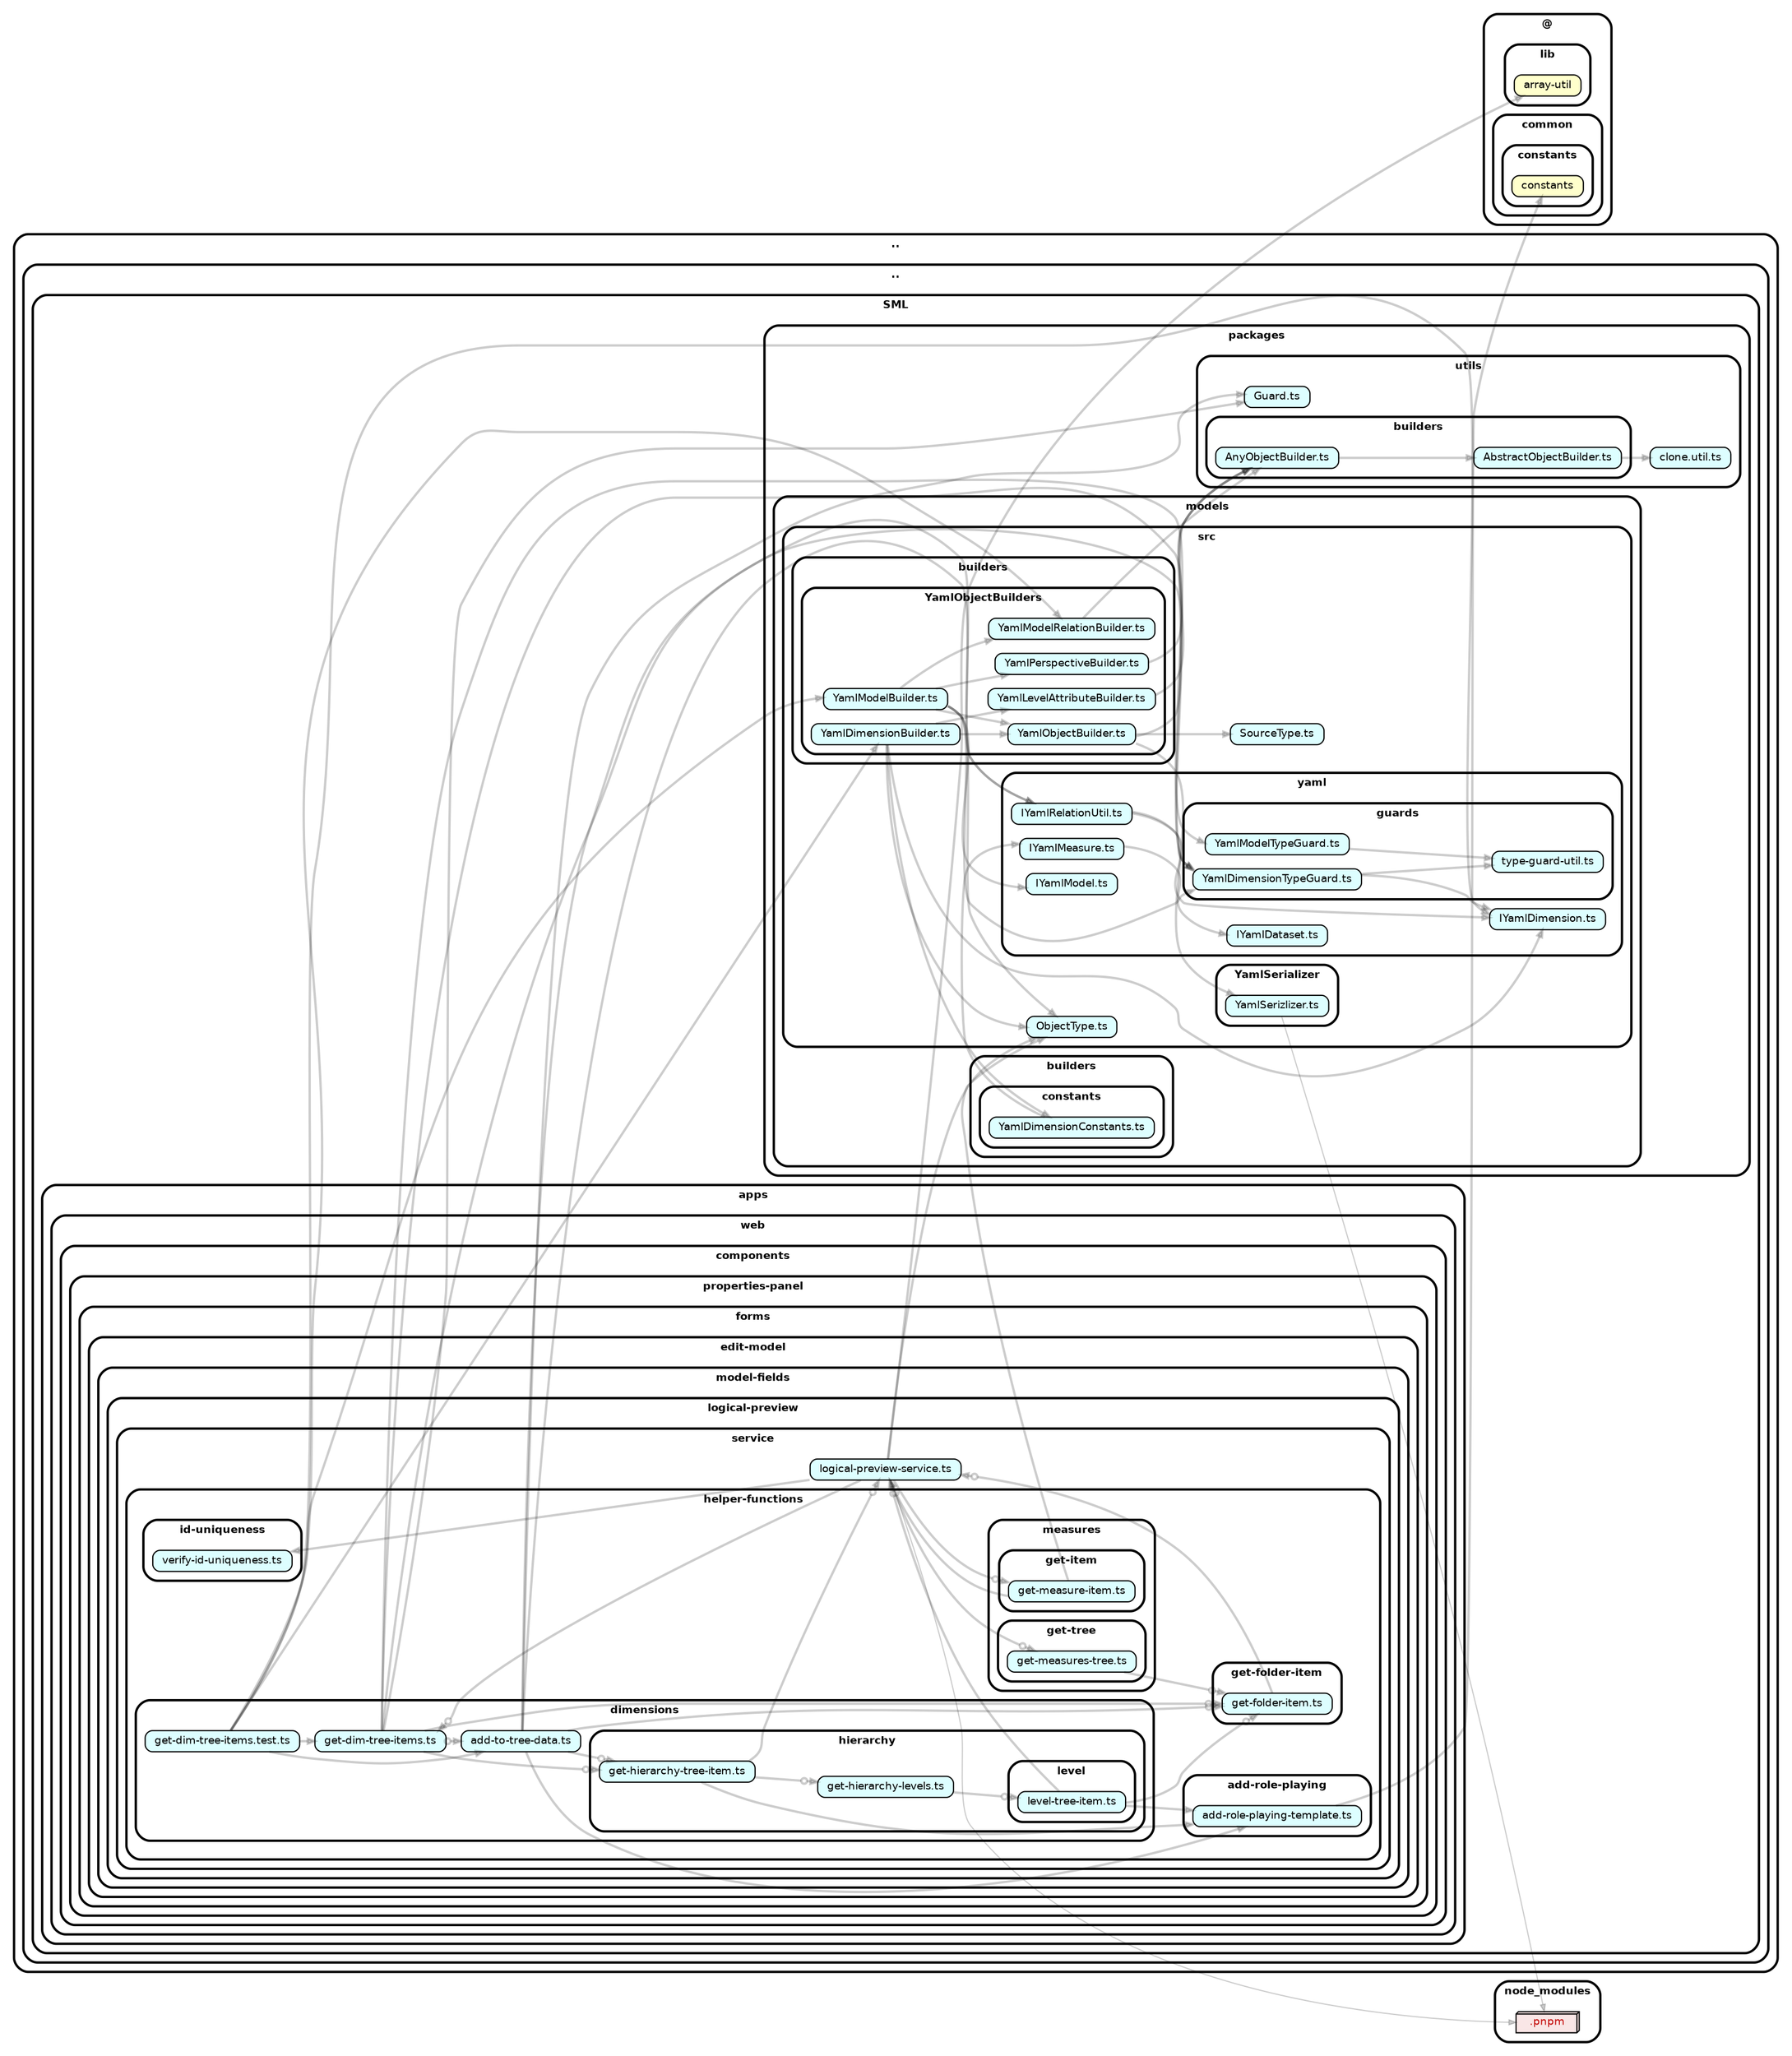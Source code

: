 strict digraph "dependency-cruiser output"{
    rankdir="LR" splines="true" overlap="false" nodesep="0.16" ranksep="0.18" fontname="Helvetica-bold" fontsize="9" style="rounded,bold,filled" fillcolor="#ffffff" compound="true"
    node [shape="box" style="rounded, filled" height="0.2" color="black" fillcolor="#ffffcc" fontcolor="black" fontname="Helvetica" fontsize="9"]
    edge [arrowhead="normal" arrowsize="0.6" penwidth="2.0" color="#00000033" fontname="Helvetica" fontsize="9"]

    subgraph "cluster_.." {label=".." subgraph "cluster_../.." {label=".." subgraph "cluster_../../SML" {label="SML" subgraph "cluster_../../SML/apps" {label="apps" subgraph "cluster_../../SML/apps/web" {label="web" subgraph "cluster_../../SML/apps/web/components" {label="components" subgraph "cluster_../../SML/apps/web/components/properties-panel" {label="properties-panel" subgraph "cluster_../../SML/apps/web/components/properties-panel/forms" {label="forms" subgraph "cluster_../../SML/apps/web/components/properties-panel/forms/edit-model" {label="edit-model" subgraph "cluster_../../SML/apps/web/components/properties-panel/forms/edit-model/model-fields" {label="model-fields" subgraph "cluster_../../SML/apps/web/components/properties-panel/forms/edit-model/model-fields/logical-preview" {label="logical-preview" subgraph "cluster_../../SML/apps/web/components/properties-panel/forms/edit-model/model-fields/logical-preview/service" {label="service" subgraph "cluster_../../SML/apps/web/components/properties-panel/forms/edit-model/model-fields/logical-preview/service/helper-functions" {label="helper-functions" subgraph "cluster_../../SML/apps/web/components/properties-panel/forms/edit-model/model-fields/logical-preview/service/helper-functions/add-role-playing" {label="add-role-playing" "../../SML/apps/web/components/properties-panel/forms/edit-model/model-fields/logical-preview/service/helper-functions/add-role-playing/add-role-playing-template.ts" [label=<add-role-playing-template.ts> tooltip="add-role-playing-template.ts" URL="../../SML/apps/web/components/properties-panel/forms/edit-model/model-fields/logical-preview/service/helper-functions/add-role-playing/add-role-playing-template.ts" fillcolor="#ddfeff"] } } } } } } } } } } } } } }
    "../../SML/apps/web/components/properties-panel/forms/edit-model/model-fields/logical-preview/service/helper-functions/add-role-playing/add-role-playing-template.ts" -> "@/common/constants/constants"
    subgraph "cluster_.." {label=".." subgraph "cluster_../.." {label=".." subgraph "cluster_../../SML" {label="SML" subgraph "cluster_../../SML/apps" {label="apps" subgraph "cluster_../../SML/apps/web" {label="web" subgraph "cluster_../../SML/apps/web/components" {label="components" subgraph "cluster_../../SML/apps/web/components/properties-panel" {label="properties-panel" subgraph "cluster_../../SML/apps/web/components/properties-panel/forms" {label="forms" subgraph "cluster_../../SML/apps/web/components/properties-panel/forms/edit-model" {label="edit-model" subgraph "cluster_../../SML/apps/web/components/properties-panel/forms/edit-model/model-fields" {label="model-fields" subgraph "cluster_../../SML/apps/web/components/properties-panel/forms/edit-model/model-fields/logical-preview" {label="logical-preview" subgraph "cluster_../../SML/apps/web/components/properties-panel/forms/edit-model/model-fields/logical-preview/service" {label="service" subgraph "cluster_../../SML/apps/web/components/properties-panel/forms/edit-model/model-fields/logical-preview/service/helper-functions" {label="helper-functions" subgraph "cluster_../../SML/apps/web/components/properties-panel/forms/edit-model/model-fields/logical-preview/service/helper-functions/dimensions" {label="dimensions" "../../SML/apps/web/components/properties-panel/forms/edit-model/model-fields/logical-preview/service/helper-functions/dimensions/add-to-tree-data.ts" [label=<add-to-tree-data.ts> tooltip="add-to-tree-data.ts" URL="../../SML/apps/web/components/properties-panel/forms/edit-model/model-fields/logical-preview/service/helper-functions/dimensions/add-to-tree-data.ts" fillcolor="#ddfeff"] } } } } } } } } } } } } } }
    "../../SML/apps/web/components/properties-panel/forms/edit-model/model-fields/logical-preview/service/helper-functions/dimensions/add-to-tree-data.ts" -> "../../SML/apps/web/components/properties-panel/forms/edit-model/model-fields/logical-preview/service/helper-functions/add-role-playing/add-role-playing-template.ts"
    "../../SML/apps/web/components/properties-panel/forms/edit-model/model-fields/logical-preview/service/helper-functions/dimensions/add-to-tree-data.ts" -> "../../SML/apps/web/components/properties-panel/forms/edit-model/model-fields/logical-preview/service/helper-functions/get-folder-item/get-folder-item.ts" [arrowhead="normalnoneodot"]
    "../../SML/apps/web/components/properties-panel/forms/edit-model/model-fields/logical-preview/service/helper-functions/dimensions/add-to-tree-data.ts" -> "../../SML/apps/web/components/properties-panel/forms/edit-model/model-fields/logical-preview/service/helper-functions/dimensions/hierarchy/get-hierarchy-tree-item.ts" [arrowhead="normalnoneodot"]
    "../../SML/apps/web/components/properties-panel/forms/edit-model/model-fields/logical-preview/service/helper-functions/dimensions/add-to-tree-data.ts" -> "../../SML/packages/models/src/yaml/guards/YamlDimensionTypeGuard.ts"
    "../../SML/apps/web/components/properties-panel/forms/edit-model/model-fields/logical-preview/service/helper-functions/dimensions/add-to-tree-data.ts" -> "../../SML/packages/models/src/yaml/IYamlRelationUtil.ts"
    "../../SML/apps/web/components/properties-panel/forms/edit-model/model-fields/logical-preview/service/helper-functions/dimensions/add-to-tree-data.ts" -> "../../SML/packages/utils/Guard.ts"
    subgraph "cluster_.." {label=".." subgraph "cluster_../.." {label=".." subgraph "cluster_../../SML" {label="SML" subgraph "cluster_../../SML/apps" {label="apps" subgraph "cluster_../../SML/apps/web" {label="web" subgraph "cluster_../../SML/apps/web/components" {label="components" subgraph "cluster_../../SML/apps/web/components/properties-panel" {label="properties-panel" subgraph "cluster_../../SML/apps/web/components/properties-panel/forms" {label="forms" subgraph "cluster_../../SML/apps/web/components/properties-panel/forms/edit-model" {label="edit-model" subgraph "cluster_../../SML/apps/web/components/properties-panel/forms/edit-model/model-fields" {label="model-fields" subgraph "cluster_../../SML/apps/web/components/properties-panel/forms/edit-model/model-fields/logical-preview" {label="logical-preview" subgraph "cluster_../../SML/apps/web/components/properties-panel/forms/edit-model/model-fields/logical-preview/service" {label="service" subgraph "cluster_../../SML/apps/web/components/properties-panel/forms/edit-model/model-fields/logical-preview/service/helper-functions" {label="helper-functions" subgraph "cluster_../../SML/apps/web/components/properties-panel/forms/edit-model/model-fields/logical-preview/service/helper-functions/dimensions" {label="dimensions" "../../SML/apps/web/components/properties-panel/forms/edit-model/model-fields/logical-preview/service/helper-functions/dimensions/get-dim-tree-items.test.ts" [label=<get-dim-tree-items.test.ts> tooltip="get-dim-tree-items.test.ts" URL="../../SML/apps/web/components/properties-panel/forms/edit-model/model-fields/logical-preview/service/helper-functions/dimensions/get-dim-tree-items.test.ts" fillcolor="#ddfeff"] } } } } } } } } } } } } } }
    "../../SML/apps/web/components/properties-panel/forms/edit-model/model-fields/logical-preview/service/helper-functions/dimensions/get-dim-tree-items.test.ts" -> "../../SML/apps/web/components/properties-panel/forms/edit-model/model-fields/logical-preview/service/helper-functions/dimensions/add-to-tree-data.ts"
    "../../SML/apps/web/components/properties-panel/forms/edit-model/model-fields/logical-preview/service/helper-functions/dimensions/get-dim-tree-items.test.ts" -> "../../SML/apps/web/components/properties-panel/forms/edit-model/model-fields/logical-preview/service/helper-functions/dimensions/get-dim-tree-items.ts"
    "../../SML/apps/web/components/properties-panel/forms/edit-model/model-fields/logical-preview/service/helper-functions/dimensions/get-dim-tree-items.test.ts" -> "../../SML/packages/models/src/builders/YamlObjectBuilders/YamlDimensionBuilder.ts"
    "../../SML/apps/web/components/properties-panel/forms/edit-model/model-fields/logical-preview/service/helper-functions/dimensions/get-dim-tree-items.test.ts" -> "../../SML/packages/models/src/builders/YamlObjectBuilders/YamlModelBuilder.ts"
    "../../SML/apps/web/components/properties-panel/forms/edit-model/model-fields/logical-preview/service/helper-functions/dimensions/get-dim-tree-items.test.ts" -> "../../SML/packages/models/src/builders/YamlObjectBuilders/YamlModelRelationBuilder.ts"
    "../../SML/apps/web/components/properties-panel/forms/edit-model/model-fields/logical-preview/service/helper-functions/dimensions/get-dim-tree-items.test.ts" -> "../../SML/packages/models/src/yaml/IYamlDimension.ts"
    subgraph "cluster_.." {label=".." subgraph "cluster_../.." {label=".." subgraph "cluster_../../SML" {label="SML" subgraph "cluster_../../SML/apps" {label="apps" subgraph "cluster_../../SML/apps/web" {label="web" subgraph "cluster_../../SML/apps/web/components" {label="components" subgraph "cluster_../../SML/apps/web/components/properties-panel" {label="properties-panel" subgraph "cluster_../../SML/apps/web/components/properties-panel/forms" {label="forms" subgraph "cluster_../../SML/apps/web/components/properties-panel/forms/edit-model" {label="edit-model" subgraph "cluster_../../SML/apps/web/components/properties-panel/forms/edit-model/model-fields" {label="model-fields" subgraph "cluster_../../SML/apps/web/components/properties-panel/forms/edit-model/model-fields/logical-preview" {label="logical-preview" subgraph "cluster_../../SML/apps/web/components/properties-panel/forms/edit-model/model-fields/logical-preview/service" {label="service" subgraph "cluster_../../SML/apps/web/components/properties-panel/forms/edit-model/model-fields/logical-preview/service/helper-functions" {label="helper-functions" subgraph "cluster_../../SML/apps/web/components/properties-panel/forms/edit-model/model-fields/logical-preview/service/helper-functions/dimensions" {label="dimensions" "../../SML/apps/web/components/properties-panel/forms/edit-model/model-fields/logical-preview/service/helper-functions/dimensions/get-dim-tree-items.ts" [label=<get-dim-tree-items.ts> tooltip="get-dim-tree-items.ts" URL="../../SML/apps/web/components/properties-panel/forms/edit-model/model-fields/logical-preview/service/helper-functions/dimensions/get-dim-tree-items.ts" fillcolor="#ddfeff"] } } } } } } } } } } } } } }
    "../../SML/apps/web/components/properties-panel/forms/edit-model/model-fields/logical-preview/service/helper-functions/dimensions/get-dim-tree-items.ts" -> "../../SML/apps/web/components/properties-panel/forms/edit-model/model-fields/logical-preview/service/helper-functions/get-folder-item/get-folder-item.ts" [arrowhead="normalnoneodot"]
    "../../SML/apps/web/components/properties-panel/forms/edit-model/model-fields/logical-preview/service/helper-functions/dimensions/get-dim-tree-items.ts" -> "../../SML/apps/web/components/properties-panel/forms/edit-model/model-fields/logical-preview/service/helper-functions/dimensions/add-to-tree-data.ts" [arrowhead="normalnoneodot"]
    "../../SML/apps/web/components/properties-panel/forms/edit-model/model-fields/logical-preview/service/helper-functions/dimensions/get-dim-tree-items.ts" -> "../../SML/apps/web/components/properties-panel/forms/edit-model/model-fields/logical-preview/service/helper-functions/dimensions/hierarchy/get-hierarchy-tree-item.ts" [arrowhead="normalnoneodot"]
    "../../SML/apps/web/components/properties-panel/forms/edit-model/model-fields/logical-preview/service/helper-functions/dimensions/get-dim-tree-items.ts" -> "../../SML/packages/models/src/yaml/guards/YamlDimensionTypeGuard.ts"
    "../../SML/apps/web/components/properties-panel/forms/edit-model/model-fields/logical-preview/service/helper-functions/dimensions/get-dim-tree-items.ts" -> "../../SML/packages/models/src/yaml/guards/YamlModelTypeGuard.ts"
    "../../SML/apps/web/components/properties-panel/forms/edit-model/model-fields/logical-preview/service/helper-functions/dimensions/get-dim-tree-items.ts" -> "../../SML/packages/models/src/yaml/IYamlRelationUtil.ts"
    "../../SML/apps/web/components/properties-panel/forms/edit-model/model-fields/logical-preview/service/helper-functions/dimensions/get-dim-tree-items.ts" -> "../../SML/packages/utils/Guard.ts"
    subgraph "cluster_.." {label=".." subgraph "cluster_../.." {label=".." subgraph "cluster_../../SML" {label="SML" subgraph "cluster_../../SML/apps" {label="apps" subgraph "cluster_../../SML/apps/web" {label="web" subgraph "cluster_../../SML/apps/web/components" {label="components" subgraph "cluster_../../SML/apps/web/components/properties-panel" {label="properties-panel" subgraph "cluster_../../SML/apps/web/components/properties-panel/forms" {label="forms" subgraph "cluster_../../SML/apps/web/components/properties-panel/forms/edit-model" {label="edit-model" subgraph "cluster_../../SML/apps/web/components/properties-panel/forms/edit-model/model-fields" {label="model-fields" subgraph "cluster_../../SML/apps/web/components/properties-panel/forms/edit-model/model-fields/logical-preview" {label="logical-preview" subgraph "cluster_../../SML/apps/web/components/properties-panel/forms/edit-model/model-fields/logical-preview/service" {label="service" subgraph "cluster_../../SML/apps/web/components/properties-panel/forms/edit-model/model-fields/logical-preview/service/helper-functions" {label="helper-functions" subgraph "cluster_../../SML/apps/web/components/properties-panel/forms/edit-model/model-fields/logical-preview/service/helper-functions/dimensions" {label="dimensions" subgraph "cluster_../../SML/apps/web/components/properties-panel/forms/edit-model/model-fields/logical-preview/service/helper-functions/dimensions/hierarchy" {label="hierarchy" "../../SML/apps/web/components/properties-panel/forms/edit-model/model-fields/logical-preview/service/helper-functions/dimensions/hierarchy/get-hierarchy-levels.ts" [label=<get-hierarchy-levels.ts> tooltip="get-hierarchy-levels.ts" URL="../../SML/apps/web/components/properties-panel/forms/edit-model/model-fields/logical-preview/service/helper-functions/dimensions/hierarchy/get-hierarchy-levels.ts" fillcolor="#ddfeff"] } } } } } } } } } } } } } } }
    "../../SML/apps/web/components/properties-panel/forms/edit-model/model-fields/logical-preview/service/helper-functions/dimensions/hierarchy/get-hierarchy-levels.ts" -> "../../SML/apps/web/components/properties-panel/forms/edit-model/model-fields/logical-preview/service/helper-functions/dimensions/hierarchy/level/level-tree-item.ts" [arrowhead="normalnoneodot"]
    subgraph "cluster_.." {label=".." subgraph "cluster_../.." {label=".." subgraph "cluster_../../SML" {label="SML" subgraph "cluster_../../SML/apps" {label="apps" subgraph "cluster_../../SML/apps/web" {label="web" subgraph "cluster_../../SML/apps/web/components" {label="components" subgraph "cluster_../../SML/apps/web/components/properties-panel" {label="properties-panel" subgraph "cluster_../../SML/apps/web/components/properties-panel/forms" {label="forms" subgraph "cluster_../../SML/apps/web/components/properties-panel/forms/edit-model" {label="edit-model" subgraph "cluster_../../SML/apps/web/components/properties-panel/forms/edit-model/model-fields" {label="model-fields" subgraph "cluster_../../SML/apps/web/components/properties-panel/forms/edit-model/model-fields/logical-preview" {label="logical-preview" subgraph "cluster_../../SML/apps/web/components/properties-panel/forms/edit-model/model-fields/logical-preview/service" {label="service" subgraph "cluster_../../SML/apps/web/components/properties-panel/forms/edit-model/model-fields/logical-preview/service/helper-functions" {label="helper-functions" subgraph "cluster_../../SML/apps/web/components/properties-panel/forms/edit-model/model-fields/logical-preview/service/helper-functions/dimensions" {label="dimensions" subgraph "cluster_../../SML/apps/web/components/properties-panel/forms/edit-model/model-fields/logical-preview/service/helper-functions/dimensions/hierarchy" {label="hierarchy" "../../SML/apps/web/components/properties-panel/forms/edit-model/model-fields/logical-preview/service/helper-functions/dimensions/hierarchy/get-hierarchy-tree-item.ts" [label=<get-hierarchy-tree-item.ts> tooltip="get-hierarchy-tree-item.ts" URL="../../SML/apps/web/components/properties-panel/forms/edit-model/model-fields/logical-preview/service/helper-functions/dimensions/hierarchy/get-hierarchy-tree-item.ts" fillcolor="#ddfeff"] } } } } } } } } } } } } } } }
    "../../SML/apps/web/components/properties-panel/forms/edit-model/model-fields/logical-preview/service/helper-functions/dimensions/hierarchy/get-hierarchy-tree-item.ts" -> "../../SML/apps/web/components/properties-panel/forms/edit-model/model-fields/logical-preview/service/logical-preview-service.ts" [arrowhead="normalnoneodot"]
    "../../SML/apps/web/components/properties-panel/forms/edit-model/model-fields/logical-preview/service/helper-functions/dimensions/hierarchy/get-hierarchy-tree-item.ts" -> "../../SML/apps/web/components/properties-panel/forms/edit-model/model-fields/logical-preview/service/helper-functions/add-role-playing/add-role-playing-template.ts"
    "../../SML/apps/web/components/properties-panel/forms/edit-model/model-fields/logical-preview/service/helper-functions/dimensions/hierarchy/get-hierarchy-tree-item.ts" -> "../../SML/apps/web/components/properties-panel/forms/edit-model/model-fields/logical-preview/service/helper-functions/dimensions/hierarchy/get-hierarchy-levels.ts" [arrowhead="normalnoneodot"]
    subgraph "cluster_.." {label=".." subgraph "cluster_../.." {label=".." subgraph "cluster_../../SML" {label="SML" subgraph "cluster_../../SML/apps" {label="apps" subgraph "cluster_../../SML/apps/web" {label="web" subgraph "cluster_../../SML/apps/web/components" {label="components" subgraph "cluster_../../SML/apps/web/components/properties-panel" {label="properties-panel" subgraph "cluster_../../SML/apps/web/components/properties-panel/forms" {label="forms" subgraph "cluster_../../SML/apps/web/components/properties-panel/forms/edit-model" {label="edit-model" subgraph "cluster_../../SML/apps/web/components/properties-panel/forms/edit-model/model-fields" {label="model-fields" subgraph "cluster_../../SML/apps/web/components/properties-panel/forms/edit-model/model-fields/logical-preview" {label="logical-preview" subgraph "cluster_../../SML/apps/web/components/properties-panel/forms/edit-model/model-fields/logical-preview/service" {label="service" subgraph "cluster_../../SML/apps/web/components/properties-panel/forms/edit-model/model-fields/logical-preview/service/helper-functions" {label="helper-functions" subgraph "cluster_../../SML/apps/web/components/properties-panel/forms/edit-model/model-fields/logical-preview/service/helper-functions/dimensions" {label="dimensions" subgraph "cluster_../../SML/apps/web/components/properties-panel/forms/edit-model/model-fields/logical-preview/service/helper-functions/dimensions/hierarchy" {label="hierarchy" subgraph "cluster_../../SML/apps/web/components/properties-panel/forms/edit-model/model-fields/logical-preview/service/helper-functions/dimensions/hierarchy/level" {label="level" "../../SML/apps/web/components/properties-panel/forms/edit-model/model-fields/logical-preview/service/helper-functions/dimensions/hierarchy/level/level-tree-item.ts" [label=<level-tree-item.ts> tooltip="level-tree-item.ts" URL="../../SML/apps/web/components/properties-panel/forms/edit-model/model-fields/logical-preview/service/helper-functions/dimensions/hierarchy/level/level-tree-item.ts" fillcolor="#ddfeff"] } } } } } } } } } } } } } } } }
    "../../SML/apps/web/components/properties-panel/forms/edit-model/model-fields/logical-preview/service/helper-functions/dimensions/hierarchy/level/level-tree-item.ts" -> "../../SML/apps/web/components/properties-panel/forms/edit-model/model-fields/logical-preview/service/logical-preview-service.ts" [arrowhead="normalnoneodot"]
    "../../SML/apps/web/components/properties-panel/forms/edit-model/model-fields/logical-preview/service/helper-functions/dimensions/hierarchy/level/level-tree-item.ts" -> "../../SML/apps/web/components/properties-panel/forms/edit-model/model-fields/logical-preview/service/helper-functions/add-role-playing/add-role-playing-template.ts"
    "../../SML/apps/web/components/properties-panel/forms/edit-model/model-fields/logical-preview/service/helper-functions/dimensions/hierarchy/level/level-tree-item.ts" -> "../../SML/apps/web/components/properties-panel/forms/edit-model/model-fields/logical-preview/service/helper-functions/get-folder-item/get-folder-item.ts" [arrowhead="normalnoneodot"]
    subgraph "cluster_.." {label=".." subgraph "cluster_../.." {label=".." subgraph "cluster_../../SML" {label="SML" subgraph "cluster_../../SML/apps" {label="apps" subgraph "cluster_../../SML/apps/web" {label="web" subgraph "cluster_../../SML/apps/web/components" {label="components" subgraph "cluster_../../SML/apps/web/components/properties-panel" {label="properties-panel" subgraph "cluster_../../SML/apps/web/components/properties-panel/forms" {label="forms" subgraph "cluster_../../SML/apps/web/components/properties-panel/forms/edit-model" {label="edit-model" subgraph "cluster_../../SML/apps/web/components/properties-panel/forms/edit-model/model-fields" {label="model-fields" subgraph "cluster_../../SML/apps/web/components/properties-panel/forms/edit-model/model-fields/logical-preview" {label="logical-preview" subgraph "cluster_../../SML/apps/web/components/properties-panel/forms/edit-model/model-fields/logical-preview/service" {label="service" subgraph "cluster_../../SML/apps/web/components/properties-panel/forms/edit-model/model-fields/logical-preview/service/helper-functions" {label="helper-functions" subgraph "cluster_../../SML/apps/web/components/properties-panel/forms/edit-model/model-fields/logical-preview/service/helper-functions/get-folder-item" {label="get-folder-item" "../../SML/apps/web/components/properties-panel/forms/edit-model/model-fields/logical-preview/service/helper-functions/get-folder-item/get-folder-item.ts" [label=<get-folder-item.ts> tooltip="get-folder-item.ts" URL="../../SML/apps/web/components/properties-panel/forms/edit-model/model-fields/logical-preview/service/helper-functions/get-folder-item/get-folder-item.ts" fillcolor="#ddfeff"] } } } } } } } } } } } } } }
    "../../SML/apps/web/components/properties-panel/forms/edit-model/model-fields/logical-preview/service/helper-functions/get-folder-item/get-folder-item.ts" -> "../../SML/apps/web/components/properties-panel/forms/edit-model/model-fields/logical-preview/service/logical-preview-service.ts" [arrowhead="normalnoneodot"]
    subgraph "cluster_.." {label=".." subgraph "cluster_../.." {label=".." subgraph "cluster_../../SML" {label="SML" subgraph "cluster_../../SML/apps" {label="apps" subgraph "cluster_../../SML/apps/web" {label="web" subgraph "cluster_../../SML/apps/web/components" {label="components" subgraph "cluster_../../SML/apps/web/components/properties-panel" {label="properties-panel" subgraph "cluster_../../SML/apps/web/components/properties-panel/forms" {label="forms" subgraph "cluster_../../SML/apps/web/components/properties-panel/forms/edit-model" {label="edit-model" subgraph "cluster_../../SML/apps/web/components/properties-panel/forms/edit-model/model-fields" {label="model-fields" subgraph "cluster_../../SML/apps/web/components/properties-panel/forms/edit-model/model-fields/logical-preview" {label="logical-preview" subgraph "cluster_../../SML/apps/web/components/properties-panel/forms/edit-model/model-fields/logical-preview/service" {label="service" subgraph "cluster_../../SML/apps/web/components/properties-panel/forms/edit-model/model-fields/logical-preview/service/helper-functions" {label="helper-functions" subgraph "cluster_../../SML/apps/web/components/properties-panel/forms/edit-model/model-fields/logical-preview/service/helper-functions/id-uniqueness" {label="id-uniqueness" "../../SML/apps/web/components/properties-panel/forms/edit-model/model-fields/logical-preview/service/helper-functions/id-uniqueness/verify-id-uniqueness.ts" [label=<verify-id-uniqueness.ts> tooltip="verify-id-uniqueness.ts" URL="../../SML/apps/web/components/properties-panel/forms/edit-model/model-fields/logical-preview/service/helper-functions/id-uniqueness/verify-id-uniqueness.ts" fillcolor="#ddfeff"] } } } } } } } } } } } } } }
    subgraph "cluster_.." {label=".." subgraph "cluster_../.." {label=".." subgraph "cluster_../../SML" {label="SML" subgraph "cluster_../../SML/apps" {label="apps" subgraph "cluster_../../SML/apps/web" {label="web" subgraph "cluster_../../SML/apps/web/components" {label="components" subgraph "cluster_../../SML/apps/web/components/properties-panel" {label="properties-panel" subgraph "cluster_../../SML/apps/web/components/properties-panel/forms" {label="forms" subgraph "cluster_../../SML/apps/web/components/properties-panel/forms/edit-model" {label="edit-model" subgraph "cluster_../../SML/apps/web/components/properties-panel/forms/edit-model/model-fields" {label="model-fields" subgraph "cluster_../../SML/apps/web/components/properties-panel/forms/edit-model/model-fields/logical-preview" {label="logical-preview" subgraph "cluster_../../SML/apps/web/components/properties-panel/forms/edit-model/model-fields/logical-preview/service" {label="service" subgraph "cluster_../../SML/apps/web/components/properties-panel/forms/edit-model/model-fields/logical-preview/service/helper-functions" {label="helper-functions" subgraph "cluster_../../SML/apps/web/components/properties-panel/forms/edit-model/model-fields/logical-preview/service/helper-functions/measures" {label="measures" subgraph "cluster_../../SML/apps/web/components/properties-panel/forms/edit-model/model-fields/logical-preview/service/helper-functions/measures/get-item" {label="get-item" "../../SML/apps/web/components/properties-panel/forms/edit-model/model-fields/logical-preview/service/helper-functions/measures/get-item/get-measure-item.ts" [label=<get-measure-item.ts> tooltip="get-measure-item.ts" URL="../../SML/apps/web/components/properties-panel/forms/edit-model/model-fields/logical-preview/service/helper-functions/measures/get-item/get-measure-item.ts" fillcolor="#ddfeff"] } } } } } } } } } } } } } } }
    "../../SML/apps/web/components/properties-panel/forms/edit-model/model-fields/logical-preview/service/helper-functions/measures/get-item/get-measure-item.ts" -> "../../SML/apps/web/components/properties-panel/forms/edit-model/model-fields/logical-preview/service/logical-preview-service.ts" [arrowhead="normalnoneodot"]
    "../../SML/apps/web/components/properties-panel/forms/edit-model/model-fields/logical-preview/service/helper-functions/measures/get-item/get-measure-item.ts" -> "../../SML/packages/models/src/ObjectType.ts"
    subgraph "cluster_.." {label=".." subgraph "cluster_../.." {label=".." subgraph "cluster_../../SML" {label="SML" subgraph "cluster_../../SML/apps" {label="apps" subgraph "cluster_../../SML/apps/web" {label="web" subgraph "cluster_../../SML/apps/web/components" {label="components" subgraph "cluster_../../SML/apps/web/components/properties-panel" {label="properties-panel" subgraph "cluster_../../SML/apps/web/components/properties-panel/forms" {label="forms" subgraph "cluster_../../SML/apps/web/components/properties-panel/forms/edit-model" {label="edit-model" subgraph "cluster_../../SML/apps/web/components/properties-panel/forms/edit-model/model-fields" {label="model-fields" subgraph "cluster_../../SML/apps/web/components/properties-panel/forms/edit-model/model-fields/logical-preview" {label="logical-preview" subgraph "cluster_../../SML/apps/web/components/properties-panel/forms/edit-model/model-fields/logical-preview/service" {label="service" subgraph "cluster_../../SML/apps/web/components/properties-panel/forms/edit-model/model-fields/logical-preview/service/helper-functions" {label="helper-functions" subgraph "cluster_../../SML/apps/web/components/properties-panel/forms/edit-model/model-fields/logical-preview/service/helper-functions/measures" {label="measures" subgraph "cluster_../../SML/apps/web/components/properties-panel/forms/edit-model/model-fields/logical-preview/service/helper-functions/measures/get-tree" {label="get-tree" "../../SML/apps/web/components/properties-panel/forms/edit-model/model-fields/logical-preview/service/helper-functions/measures/get-tree/get-measures-tree.ts" [label=<get-measures-tree.ts> tooltip="get-measures-tree.ts" URL="../../SML/apps/web/components/properties-panel/forms/edit-model/model-fields/logical-preview/service/helper-functions/measures/get-tree/get-measures-tree.ts" fillcolor="#ddfeff"] } } } } } } } } } } } } } } }
    "../../SML/apps/web/components/properties-panel/forms/edit-model/model-fields/logical-preview/service/helper-functions/measures/get-tree/get-measures-tree.ts" -> "../../SML/apps/web/components/properties-panel/forms/edit-model/model-fields/logical-preview/service/helper-functions/get-folder-item/get-folder-item.ts" [arrowhead="normalnoneodot"]
    subgraph "cluster_.." {label=".." subgraph "cluster_../.." {label=".." subgraph "cluster_../../SML" {label="SML" subgraph "cluster_../../SML/apps" {label="apps" subgraph "cluster_../../SML/apps/web" {label="web" subgraph "cluster_../../SML/apps/web/components" {label="components" subgraph "cluster_../../SML/apps/web/components/properties-panel" {label="properties-panel" subgraph "cluster_../../SML/apps/web/components/properties-panel/forms" {label="forms" subgraph "cluster_../../SML/apps/web/components/properties-panel/forms/edit-model" {label="edit-model" subgraph "cluster_../../SML/apps/web/components/properties-panel/forms/edit-model/model-fields" {label="model-fields" subgraph "cluster_../../SML/apps/web/components/properties-panel/forms/edit-model/model-fields/logical-preview" {label="logical-preview" subgraph "cluster_../../SML/apps/web/components/properties-panel/forms/edit-model/model-fields/logical-preview/service" {label="service" "../../SML/apps/web/components/properties-panel/forms/edit-model/model-fields/logical-preview/service/logical-preview-service.ts" [label=<logical-preview-service.ts> tooltip="logical-preview-service.ts" URL="../../SML/apps/web/components/properties-panel/forms/edit-model/model-fields/logical-preview/service/logical-preview-service.ts" fillcolor="#ddfeff"] } } } } } } } } } } } }
    "../../SML/apps/web/components/properties-panel/forms/edit-model/model-fields/logical-preview/service/logical-preview-service.ts" -> "../../SML/apps/web/components/properties-panel/forms/edit-model/model-fields/logical-preview/service/helper-functions/dimensions/get-dim-tree-items.ts" [arrowhead="normalnoneodot"]
    "../../SML/apps/web/components/properties-panel/forms/edit-model/model-fields/logical-preview/service/logical-preview-service.ts" -> "../../SML/apps/web/components/properties-panel/forms/edit-model/model-fields/logical-preview/service/helper-functions/id-uniqueness/verify-id-uniqueness.ts"
    "../../SML/apps/web/components/properties-panel/forms/edit-model/model-fields/logical-preview/service/logical-preview-service.ts" -> "../../SML/apps/web/components/properties-panel/forms/edit-model/model-fields/logical-preview/service/helper-functions/measures/get-item/get-measure-item.ts" [arrowhead="normalnoneodot"]
    "../../SML/apps/web/components/properties-panel/forms/edit-model/model-fields/logical-preview/service/logical-preview-service.ts" -> "../../SML/apps/web/components/properties-panel/forms/edit-model/model-fields/logical-preview/service/helper-functions/measures/get-tree/get-measures-tree.ts" [arrowhead="normalnoneodot"]
    "../../SML/apps/web/components/properties-panel/forms/edit-model/model-fields/logical-preview/service/logical-preview-service.ts" -> "@/lib/array-util"
    "../../SML/apps/web/components/properties-panel/forms/edit-model/model-fields/logical-preview/service/logical-preview-service.ts" -> "node_modules/.pnpm" [penwidth="1.0"]
    "../../SML/apps/web/components/properties-panel/forms/edit-model/model-fields/logical-preview/service/logical-preview-service.ts" -> "../../SML/packages/models/src/ObjectType.ts"
    subgraph "cluster_.." {label=".." subgraph "cluster_../.." {label=".." subgraph "cluster_../../SML" {label="SML" subgraph "cluster_../../SML/packages" {label="packages" subgraph "cluster_../../SML/packages/models" {label="models" subgraph "cluster_../../SML/packages/models/builders" {label="builders" subgraph "cluster_../../SML/packages/models/builders/constants" {label="constants" "../../SML/packages/models/builders/constants/YamlDimensionConstants.ts" [label=<YamlDimensionConstants.ts> tooltip="YamlDimensionConstants.ts" URL="../../SML/packages/models/builders/constants/YamlDimensionConstants.ts" fillcolor="#ddfeff"] } } } } } } }
    "../../SML/packages/models/builders/constants/YamlDimensionConstants.ts" -> "../../SML/packages/models/src/yaml/IYamlMeasure.ts"
    subgraph "cluster_.." {label=".." subgraph "cluster_../.." {label=".." subgraph "cluster_../../SML" {label="SML" subgraph "cluster_../../SML/packages" {label="packages" subgraph "cluster_../../SML/packages/models" {label="models" subgraph "cluster_../../SML/packages/models/src" {label="src" "../../SML/packages/models/src/ObjectType.ts" [label=<ObjectType.ts> tooltip="ObjectType.ts" URL="../../SML/packages/models/src/ObjectType.ts" fillcolor="#ddfeff"] } } } } } }
    subgraph "cluster_.." {label=".." subgraph "cluster_../.." {label=".." subgraph "cluster_../../SML" {label="SML" subgraph "cluster_../../SML/packages" {label="packages" subgraph "cluster_../../SML/packages/models" {label="models" subgraph "cluster_../../SML/packages/models/src" {label="src" "../../SML/packages/models/src/SourceType.ts" [label=<SourceType.ts> tooltip="SourceType.ts" URL="../../SML/packages/models/src/SourceType.ts" fillcolor="#ddfeff"] } } } } } }
    subgraph "cluster_.." {label=".." subgraph "cluster_../.." {label=".." subgraph "cluster_../../SML" {label="SML" subgraph "cluster_../../SML/packages" {label="packages" subgraph "cluster_../../SML/packages/models" {label="models" subgraph "cluster_../../SML/packages/models/src" {label="src" subgraph "cluster_../../SML/packages/models/src/YamlSerializer" {label="YamlSerializer" "../../SML/packages/models/src/YamlSerializer/YamlSerizlizer.ts" [label=<YamlSerizlizer.ts> tooltip="YamlSerizlizer.ts" URL="../../SML/packages/models/src/YamlSerializer/YamlSerizlizer.ts" fillcolor="#ddfeff"] } } } } } } }
    "../../SML/packages/models/src/YamlSerializer/YamlSerizlizer.ts" -> "node_modules/.pnpm" [penwidth="1.0"]
    subgraph "cluster_.." {label=".." subgraph "cluster_../.." {label=".." subgraph "cluster_../../SML" {label="SML" subgraph "cluster_../../SML/packages" {label="packages" subgraph "cluster_../../SML/packages/models" {label="models" subgraph "cluster_../../SML/packages/models/src" {label="src" subgraph "cluster_../../SML/packages/models/src/builders" {label="builders" subgraph "cluster_../../SML/packages/models/src/builders/YamlObjectBuilders" {label="YamlObjectBuilders" "../../SML/packages/models/src/builders/YamlObjectBuilders/YamlDimensionBuilder.ts" [label=<YamlDimensionBuilder.ts> tooltip="YamlDimensionBuilder.ts" URL="../../SML/packages/models/src/builders/YamlObjectBuilders/YamlDimensionBuilder.ts" fillcolor="#ddfeff"] } } } } } } } }
    "../../SML/packages/models/src/builders/YamlObjectBuilders/YamlDimensionBuilder.ts" -> "../../SML/packages/models/builders/constants/YamlDimensionConstants.ts"
    "../../SML/packages/models/src/builders/YamlObjectBuilders/YamlDimensionBuilder.ts" -> "../../SML/packages/models/src/ObjectType.ts"
    "../../SML/packages/models/src/builders/YamlObjectBuilders/YamlDimensionBuilder.ts" -> "../../SML/packages/models/src/yaml/IYamlDimension.ts"
    "../../SML/packages/models/src/builders/YamlObjectBuilders/YamlDimensionBuilder.ts" -> "../../SML/packages/models/src/builders/YamlObjectBuilders/YamlLevelAttributeBuilder.ts"
    "../../SML/packages/models/src/builders/YamlObjectBuilders/YamlDimensionBuilder.ts" -> "../../SML/packages/models/src/builders/YamlObjectBuilders/YamlObjectBuilder.ts"
    subgraph "cluster_.." {label=".." subgraph "cluster_../.." {label=".." subgraph "cluster_../../SML" {label="SML" subgraph "cluster_../../SML/packages" {label="packages" subgraph "cluster_../../SML/packages/models" {label="models" subgraph "cluster_../../SML/packages/models/src" {label="src" subgraph "cluster_../../SML/packages/models/src/builders" {label="builders" subgraph "cluster_../../SML/packages/models/src/builders/YamlObjectBuilders" {label="YamlObjectBuilders" "../../SML/packages/models/src/builders/YamlObjectBuilders/YamlLevelAttributeBuilder.ts" [label=<YamlLevelAttributeBuilder.ts> tooltip="YamlLevelAttributeBuilder.ts" URL="../../SML/packages/models/src/builders/YamlObjectBuilders/YamlLevelAttributeBuilder.ts" fillcolor="#ddfeff"] } } } } } } } }
    "../../SML/packages/models/src/builders/YamlObjectBuilders/YamlLevelAttributeBuilder.ts" -> "../../SML/packages/utils/builders/AnyObjectBuilder.ts"
    subgraph "cluster_.." {label=".." subgraph "cluster_../.." {label=".." subgraph "cluster_../../SML" {label="SML" subgraph "cluster_../../SML/packages" {label="packages" subgraph "cluster_../../SML/packages/models" {label="models" subgraph "cluster_../../SML/packages/models/src" {label="src" subgraph "cluster_../../SML/packages/models/src/builders" {label="builders" subgraph "cluster_../../SML/packages/models/src/builders/YamlObjectBuilders" {label="YamlObjectBuilders" "../../SML/packages/models/src/builders/YamlObjectBuilders/YamlModelBuilder.ts" [label=<YamlModelBuilder.ts> tooltip="YamlModelBuilder.ts" URL="../../SML/packages/models/src/builders/YamlObjectBuilders/YamlModelBuilder.ts" fillcolor="#ddfeff"] } } } } } } } }
    "../../SML/packages/models/src/builders/YamlObjectBuilders/YamlModelBuilder.ts" -> "../../SML/packages/models/src/ObjectType.ts"
    "../../SML/packages/models/src/builders/YamlObjectBuilders/YamlModelBuilder.ts" -> "../../SML/packages/models/src/yaml/guards/YamlDimensionTypeGuard.ts"
    "../../SML/packages/models/src/builders/YamlObjectBuilders/YamlModelBuilder.ts" -> "../../SML/packages/models/src/yaml/IYamlModel.ts"
    "../../SML/packages/models/src/builders/YamlObjectBuilders/YamlModelBuilder.ts" -> "../../SML/packages/models/src/builders/YamlObjectBuilders/YamlModelRelationBuilder.ts"
    "../../SML/packages/models/src/builders/YamlObjectBuilders/YamlModelBuilder.ts" -> "../../SML/packages/models/src/builders/YamlObjectBuilders/YamlObjectBuilder.ts"
    "../../SML/packages/models/src/builders/YamlObjectBuilders/YamlModelBuilder.ts" -> "../../SML/packages/models/src/builders/YamlObjectBuilders/YamlPerspectiveBuilder.ts"
    subgraph "cluster_.." {label=".." subgraph "cluster_../.." {label=".." subgraph "cluster_../../SML" {label="SML" subgraph "cluster_../../SML/packages" {label="packages" subgraph "cluster_../../SML/packages/models" {label="models" subgraph "cluster_../../SML/packages/models/src" {label="src" subgraph "cluster_../../SML/packages/models/src/builders" {label="builders" subgraph "cluster_../../SML/packages/models/src/builders/YamlObjectBuilders" {label="YamlObjectBuilders" "../../SML/packages/models/src/builders/YamlObjectBuilders/YamlModelRelationBuilder.ts" [label=<YamlModelRelationBuilder.ts> tooltip="YamlModelRelationBuilder.ts" URL="../../SML/packages/models/src/builders/YamlObjectBuilders/YamlModelRelationBuilder.ts" fillcolor="#ddfeff"] } } } } } } } }
    "../../SML/packages/models/src/builders/YamlObjectBuilders/YamlModelRelationBuilder.ts" -> "../../SML/packages/utils/builders/AnyObjectBuilder.ts"
    subgraph "cluster_.." {label=".." subgraph "cluster_../.." {label=".." subgraph "cluster_../../SML" {label="SML" subgraph "cluster_../../SML/packages" {label="packages" subgraph "cluster_../../SML/packages/models" {label="models" subgraph "cluster_../../SML/packages/models/src" {label="src" subgraph "cluster_../../SML/packages/models/src/builders" {label="builders" subgraph "cluster_../../SML/packages/models/src/builders/YamlObjectBuilders" {label="YamlObjectBuilders" "../../SML/packages/models/src/builders/YamlObjectBuilders/YamlObjectBuilder.ts" [label=<YamlObjectBuilder.ts> tooltip="YamlObjectBuilder.ts" URL="../../SML/packages/models/src/builders/YamlObjectBuilders/YamlObjectBuilder.ts" fillcolor="#ddfeff"] } } } } } } } }
    "../../SML/packages/models/src/builders/YamlObjectBuilders/YamlObjectBuilder.ts" -> "../../SML/packages/models/src/SourceType.ts"
    "../../SML/packages/models/src/builders/YamlObjectBuilders/YamlObjectBuilder.ts" -> "../../SML/packages/models/src/YamlSerializer/YamlSerizlizer.ts"
    "../../SML/packages/models/src/builders/YamlObjectBuilders/YamlObjectBuilder.ts" -> "../../SML/packages/utils/builders/AnyObjectBuilder.ts"
    subgraph "cluster_.." {label=".." subgraph "cluster_../.." {label=".." subgraph "cluster_../../SML" {label="SML" subgraph "cluster_../../SML/packages" {label="packages" subgraph "cluster_../../SML/packages/models" {label="models" subgraph "cluster_../../SML/packages/models/src" {label="src" subgraph "cluster_../../SML/packages/models/src/builders" {label="builders" subgraph "cluster_../../SML/packages/models/src/builders/YamlObjectBuilders" {label="YamlObjectBuilders" "../../SML/packages/models/src/builders/YamlObjectBuilders/YamlPerspectiveBuilder.ts" [label=<YamlPerspectiveBuilder.ts> tooltip="YamlPerspectiveBuilder.ts" URL="../../SML/packages/models/src/builders/YamlObjectBuilders/YamlPerspectiveBuilder.ts" fillcolor="#ddfeff"] } } } } } } } }
    "../../SML/packages/models/src/builders/YamlObjectBuilders/YamlPerspectiveBuilder.ts" -> "../../SML/packages/utils/builders/AnyObjectBuilder.ts"
    subgraph "cluster_.." {label=".." subgraph "cluster_../.." {label=".." subgraph "cluster_../../SML" {label="SML" subgraph "cluster_../../SML/packages" {label="packages" subgraph "cluster_../../SML/packages/models" {label="models" subgraph "cluster_../../SML/packages/models/src" {label="src" subgraph "cluster_../../SML/packages/models/src/yaml" {label="yaml" "../../SML/packages/models/src/yaml/IYamlDataset.ts" [label=<IYamlDataset.ts> tooltip="IYamlDataset.ts" URL="../../SML/packages/models/src/yaml/IYamlDataset.ts" fillcolor="#ddfeff"] } } } } } } }
    subgraph "cluster_.." {label=".." subgraph "cluster_../.." {label=".." subgraph "cluster_../../SML" {label="SML" subgraph "cluster_../../SML/packages" {label="packages" subgraph "cluster_../../SML/packages/models" {label="models" subgraph "cluster_../../SML/packages/models/src" {label="src" subgraph "cluster_../../SML/packages/models/src/yaml" {label="yaml" "../../SML/packages/models/src/yaml/IYamlDimension.ts" [label=<IYamlDimension.ts> tooltip="IYamlDimension.ts" URL="../../SML/packages/models/src/yaml/IYamlDimension.ts" fillcolor="#ddfeff"] } } } } } } }
    subgraph "cluster_.." {label=".." subgraph "cluster_../.." {label=".." subgraph "cluster_../../SML" {label="SML" subgraph "cluster_../../SML/packages" {label="packages" subgraph "cluster_../../SML/packages/models" {label="models" subgraph "cluster_../../SML/packages/models/src" {label="src" subgraph "cluster_../../SML/packages/models/src/yaml" {label="yaml" "../../SML/packages/models/src/yaml/IYamlMeasure.ts" [label=<IYamlMeasure.ts> tooltip="IYamlMeasure.ts" URL="../../SML/packages/models/src/yaml/IYamlMeasure.ts" fillcolor="#ddfeff"] } } } } } } }
    "../../SML/packages/models/src/yaml/IYamlMeasure.ts" -> "../../SML/packages/models/src/yaml/IYamlDataset.ts"
    subgraph "cluster_.." {label=".." subgraph "cluster_../.." {label=".." subgraph "cluster_../../SML" {label="SML" subgraph "cluster_../../SML/packages" {label="packages" subgraph "cluster_../../SML/packages/models" {label="models" subgraph "cluster_../../SML/packages/models/src" {label="src" subgraph "cluster_../../SML/packages/models/src/yaml" {label="yaml" "../../SML/packages/models/src/yaml/IYamlModel.ts" [label=<IYamlModel.ts> tooltip="IYamlModel.ts" URL="../../SML/packages/models/src/yaml/IYamlModel.ts" fillcolor="#ddfeff"] } } } } } } }
    subgraph "cluster_.." {label=".." subgraph "cluster_../.." {label=".." subgraph "cluster_../../SML" {label="SML" subgraph "cluster_../../SML/packages" {label="packages" subgraph "cluster_../../SML/packages/models" {label="models" subgraph "cluster_../../SML/packages/models/src" {label="src" subgraph "cluster_../../SML/packages/models/src/yaml" {label="yaml" "../../SML/packages/models/src/yaml/IYamlRelationUtil.ts" [label=<IYamlRelationUtil.ts> tooltip="IYamlRelationUtil.ts" URL="../../SML/packages/models/src/yaml/IYamlRelationUtil.ts" fillcolor="#ddfeff"] } } } } } } }
    "../../SML/packages/models/src/yaml/IYamlRelationUtil.ts" -> "../../SML/packages/models/src/yaml/guards/YamlDimensionTypeGuard.ts"
    "../../SML/packages/models/src/yaml/IYamlRelationUtil.ts" -> "../../SML/packages/models/src/yaml/IYamlDimension.ts"
    subgraph "cluster_.." {label=".." subgraph "cluster_../.." {label=".." subgraph "cluster_../../SML" {label="SML" subgraph "cluster_../../SML/packages" {label="packages" subgraph "cluster_../../SML/packages/models" {label="models" subgraph "cluster_../../SML/packages/models/src" {label="src" subgraph "cluster_../../SML/packages/models/src/yaml" {label="yaml" subgraph "cluster_../../SML/packages/models/src/yaml/guards" {label="guards" "../../SML/packages/models/src/yaml/guards/YamlDimensionTypeGuard.ts" [label=<YamlDimensionTypeGuard.ts> tooltip="YamlDimensionTypeGuard.ts" URL="../../SML/packages/models/src/yaml/guards/YamlDimensionTypeGuard.ts" fillcolor="#ddfeff"] } } } } } } } }
    "../../SML/packages/models/src/yaml/guards/YamlDimensionTypeGuard.ts" -> "../../SML/packages/models/src/yaml/IYamlDimension.ts"
    "../../SML/packages/models/src/yaml/guards/YamlDimensionTypeGuard.ts" -> "../../SML/packages/models/src/yaml/guards/type-guard-util.ts"
    subgraph "cluster_.." {label=".." subgraph "cluster_../.." {label=".." subgraph "cluster_../../SML" {label="SML" subgraph "cluster_../../SML/packages" {label="packages" subgraph "cluster_../../SML/packages/models" {label="models" subgraph "cluster_../../SML/packages/models/src" {label="src" subgraph "cluster_../../SML/packages/models/src/yaml" {label="yaml" subgraph "cluster_../../SML/packages/models/src/yaml/guards" {label="guards" "../../SML/packages/models/src/yaml/guards/YamlModelTypeGuard.ts" [label=<YamlModelTypeGuard.ts> tooltip="YamlModelTypeGuard.ts" URL="../../SML/packages/models/src/yaml/guards/YamlModelTypeGuard.ts" fillcolor="#ddfeff"] } } } } } } } }
    "../../SML/packages/models/src/yaml/guards/YamlModelTypeGuard.ts" -> "../../SML/packages/models/src/yaml/guards/type-guard-util.ts"
    subgraph "cluster_.." {label=".." subgraph "cluster_../.." {label=".." subgraph "cluster_../../SML" {label="SML" subgraph "cluster_../../SML/packages" {label="packages" subgraph "cluster_../../SML/packages/models" {label="models" subgraph "cluster_../../SML/packages/models/src" {label="src" subgraph "cluster_../../SML/packages/models/src/yaml" {label="yaml" subgraph "cluster_../../SML/packages/models/src/yaml/guards" {label="guards" "../../SML/packages/models/src/yaml/guards/type-guard-util.ts" [label=<type-guard-util.ts> tooltip="type-guard-util.ts" URL="../../SML/packages/models/src/yaml/guards/type-guard-util.ts" fillcolor="#ddfeff"] } } } } } } } }
    subgraph "cluster_.." {label=".." subgraph "cluster_../.." {label=".." subgraph "cluster_../../SML" {label="SML" subgraph "cluster_../../SML/packages" {label="packages" subgraph "cluster_../../SML/packages/utils" {label="utils" "../../SML/packages/utils/Guard.ts" [label=<Guard.ts> tooltip="Guard.ts" URL="../../SML/packages/utils/Guard.ts" fillcolor="#ddfeff"] } } } } }
    subgraph "cluster_.." {label=".." subgraph "cluster_../.." {label=".." subgraph "cluster_../../SML" {label="SML" subgraph "cluster_../../SML/packages" {label="packages" subgraph "cluster_../../SML/packages/utils" {label="utils" subgraph "cluster_../../SML/packages/utils/builders" {label="builders" "../../SML/packages/utils/builders/AbstractObjectBuilder.ts" [label=<AbstractObjectBuilder.ts> tooltip="AbstractObjectBuilder.ts" URL="../../SML/packages/utils/builders/AbstractObjectBuilder.ts" fillcolor="#ddfeff"] } } } } } }
    "../../SML/packages/utils/builders/AbstractObjectBuilder.ts" -> "../../SML/packages/utils/clone.util.ts"
    subgraph "cluster_.." {label=".." subgraph "cluster_../.." {label=".." subgraph "cluster_../../SML" {label="SML" subgraph "cluster_../../SML/packages" {label="packages" subgraph "cluster_../../SML/packages/utils" {label="utils" subgraph "cluster_../../SML/packages/utils/builders" {label="builders" "../../SML/packages/utils/builders/AnyObjectBuilder.ts" [label=<AnyObjectBuilder.ts> tooltip="AnyObjectBuilder.ts" URL="../../SML/packages/utils/builders/AnyObjectBuilder.ts" fillcolor="#ddfeff"] } } } } } }
    "../../SML/packages/utils/builders/AnyObjectBuilder.ts" -> "../../SML/packages/utils/builders/AbstractObjectBuilder.ts"
    subgraph "cluster_.." {label=".." subgraph "cluster_../.." {label=".." subgraph "cluster_../../SML" {label="SML" subgraph "cluster_../../SML/packages" {label="packages" subgraph "cluster_../../SML/packages/utils" {label="utils" "../../SML/packages/utils/clone.util.ts" [label=<clone.util.ts> tooltip="clone.util.ts" URL="../../SML/packages/utils/clone.util.ts" fillcolor="#ddfeff"] } } } } }
    subgraph "cluster_@" {label="@" subgraph "cluster_@/common" {label="common" subgraph "cluster_@/common/constants" {label="constants" "@/common/constants/constants" [label=<constants> tooltip="constants" ] } } }
    subgraph "cluster_@" {label="@" subgraph "cluster_@/lib" {label="lib" "@/lib/array-util" [label=<array-util> tooltip="array-util" ] } }
    subgraph "cluster_node_modules" {label="node_modules" "node_modules/.pnpm" [label=<.pnpm> tooltip=".pnpm" URL="https://www.npmjs.com/package/.pnpm" shape="box3d" fillcolor="#c40b0a1a" fontcolor="#c40b0a"] }
}
